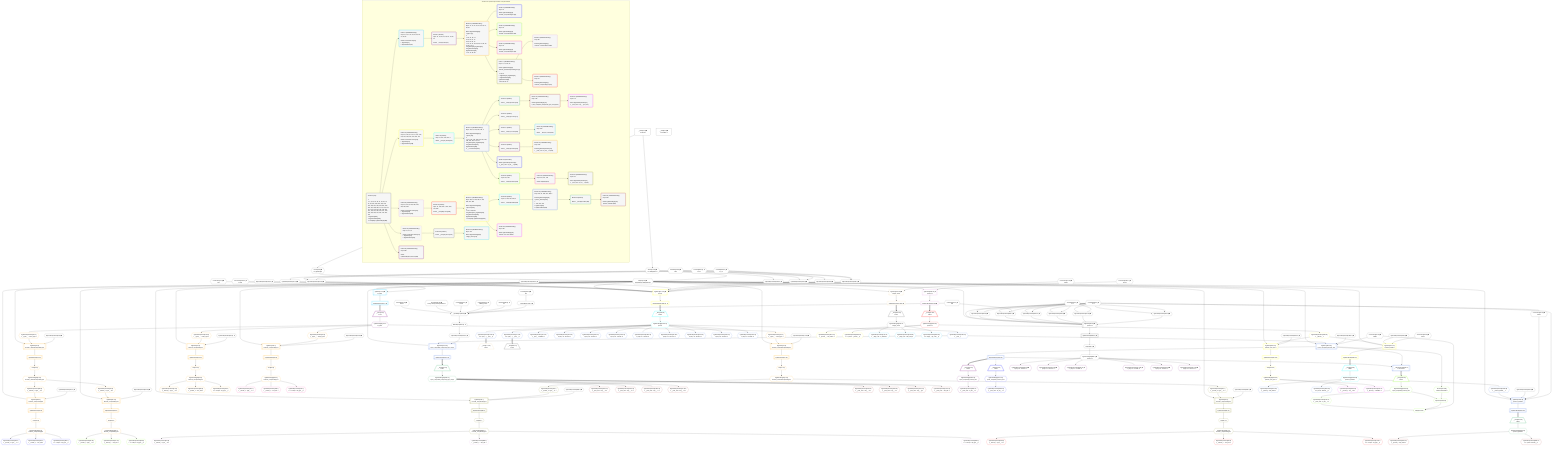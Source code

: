 %%{init: {'themeVariables': { 'fontSize': '12px'}}}%%
graph TD
    classDef path fill:#eee,stroke:#000,color:#000
    classDef plan fill:#fff,stroke-width:1px,color:#000
    classDef itemplan fill:#fff,stroke-width:2px,color:#000
    classDef unbatchedplan fill:#dff,stroke-width:1px,color:#000
    classDef sideeffectplan fill:#fcc,stroke-width:2px,color:#000
    classDef bucket fill:#f6f6f6,color:#000,stroke-width:2px,text-align:left


    %% plan dependencies
    __InputObject145{{"__InputObject[145∈0] ➊"}}:::plan
    Constant321{{"Constant[321∈0] ➊<br />ᐸ419ᐳ"}}:::plan
    Constant322{{"Constant[322∈0] ➊<br />ᐸ'easy cheesy baked potatoes'ᐳ"}}:::plan
    Constant323{{"Constant[323∈0] ➊<br />ᐸ'red'ᐳ"}}:::plan
    Constant324{{"Constant[324∈0] ➊<br />ᐸ'BAR_FOO'ᐳ"}}:::plan
    Constant325{{"Constant[325∈0] ➊<br />ᐸ''ᐳ"}}:::plan
    __InputObject151{{"__InputObject[151∈0] ➊"}}:::plan
    Constant327{{"Constant[327∈0] ➊<br />ᐸ8ᐳ"}}:::plan
    Constant321 & Constant322 & Constant323 & Constant324 & Constant325 & __InputObject151 & Constant327 --> __InputObject145
    PgSelect282[["PgSelect[282∈0] ➊<br />ᐸpersonᐳ"]]:::plan
    Object11{{"Object[11∈0] ➊<br />ᐸ{pgSettings,withPgClient}ᐳ"}}:::plan
    Constant328{{"Constant[328∈0] ➊<br />ᐸ1ᐳ"}}:::plan
    PgFromExpression290{{"PgFromExpression[290∈0] ➊"}}:::plan
    PgFromExpression296{{"PgFromExpression[296∈0] ➊"}}:::plan
    PgFromExpression301{{"PgFromExpression[301∈0] ➊"}}:::plan
    PgFromExpression306{{"PgFromExpression[306∈0] ➊"}}:::plan
    PgFromExpression311{{"PgFromExpression[311∈0] ➊"}}:::plan
    PgFromExpression316{{"PgFromExpression[316∈0] ➊"}}:::plan
    Object11 & Constant328 & PgFromExpression290 & PgFromExpression296 & PgFromExpression301 & PgFromExpression306 & PgFromExpression311 & PgFromExpression316 --> PgSelect282
    Connection12{{"Connection[12∈0] ➊<br />ᐸ8ᐳ"}}:::plan
    Connection105{{"Connection[105∈0] ➊<br />ᐸ103ᐳ"}}:::plan
    Connection191{{"Connection[191∈0] ➊<br />ᐸ188ᐳ"}}:::plan
    Connection221{{"Connection[221∈0] ➊<br />ᐸ219ᐳ"}}:::plan
    Connection236{{"Connection[236∈0] ➊<br />ᐸ231ᐳ"}}:::plan
    Connection251{{"Connection[251∈0] ➊<br />ᐸ246ᐳ"}}:::plan
    Constant328 --> Connection251
    Connection271{{"Connection[271∈0] ➊<br />ᐸ269ᐳ"}}:::plan
    Constant329{{"Constant[329∈0] ➊<br />ᐸ7ᐳ"}}:::plan
    Constant328 & Constant329 --> PgFromExpression290
    Constant328 & Constant327 & Constant329 --> PgFromExpression296
    Constant328 & Constant329 --> PgFromExpression301
    Constant328 & Constant329 --> PgFromExpression306
    Constant328 & Constant329 --> PgFromExpression311
    Constant328 & Constant329 --> PgFromExpression316
    Access9{{"Access[9∈0] ➊<br />ᐸ2.pgSettingsᐳ"}}:::plan
    Access10{{"Access[10∈0] ➊<br />ᐸ2.withPgClientᐳ"}}:::plan
    Access9 & Access10 --> Object11
    PgFromExpression117{{"PgFromExpression[117∈0] ➊"}}:::plan
    Constant318{{"Constant[318∈0] ➊<br />ᐸ15ᐳ"}}:::plan
    Constant318 --> PgFromExpression117
    PgFromExpression122{{"PgFromExpression[122∈0] ➊"}}:::plan
    Constant319{{"Constant[319∈0] ➊<br />ᐸ20ᐳ"}}:::plan
    Constant320{{"Constant[320∈0] ➊<br />ᐸ'[...]'ᐳ"}}:::plan
    Constant319 & Constant320 --> PgFromExpression122
    PgFromExpression129{{"PgFromExpression[129∈0] ➊"}}:::plan
    Constant318 --> PgFromExpression129
    PgFromExpression134{{"PgFromExpression[134∈0] ➊"}}:::plan
    Constant319 & Constant320 --> PgFromExpression134
    PgFromExpression138{{"PgFromExpression[138∈0] ➊"}}:::plan
    Constant318 --> PgFromExpression138
    PgFromExpression143{{"PgFromExpression[143∈0] ➊"}}:::plan
    Constant319 & Constant320 --> PgFromExpression143
    Constant326{{"Constant[326∈0] ➊<br />ᐸ5ᐳ"}}:::plan
    Constant326 --> __InputObject151
    __Value2["__Value[2∈0] ➊<br />ᐸcontextᐳ"]:::plan
    __Value2 --> Access9
    __Value2 --> Access10
    PgFromExpression113{{"PgFromExpression[113∈0] ➊"}}:::plan
    PgFromExpression125{{"PgFromExpression[125∈0] ➊"}}:::plan
    BakedInput154{{"BakedInput[154∈0] ➊"}}:::plan
    __InputObject145 --> BakedInput154
    PgFromExpression160{{"PgFromExpression[160∈0] ➊"}}:::plan
    BakedInput154 --> PgFromExpression160
    First284{{"First[284∈0] ➊"}}:::plan
    PgSelectRows285[["PgSelectRows[285∈0] ➊"]]:::plan
    PgSelectRows285 --> First284
    PgSelect282 --> PgSelectRows285
    PgSelectSingle286{{"PgSelectSingle[286∈0] ➊<br />ᐸpersonᐳ"}}:::plan
    First284 --> PgSelectSingle286
    __Value4["__Value[4∈0] ➊<br />ᐸrootValueᐳ"]:::plan
    PgFromExpression23{{"PgFromExpression[23∈0] ➊"}}:::plan
    PgFromExpression34{{"PgFromExpression[34∈0] ➊"}}:::plan
    PgFromExpression41{{"PgFromExpression[41∈0] ➊"}}:::plan
    PgFromExpression52{{"PgFromExpression[52∈0] ➊"}}:::plan
    PgFromExpression63{{"PgFromExpression[63∈0] ➊"}}:::plan
    PgFromExpression74{{"PgFromExpression[74∈0] ➊"}}:::plan
    PgFromExpression83{{"PgFromExpression[83∈0] ➊"}}:::plan
    PgFromExpression94{{"PgFromExpression[94∈0] ➊"}}:::plan
    PgFromExpression190{{"PgFromExpression[190∈0] ➊"}}:::plan
    PgFromExpression235{{"PgFromExpression[235∈0] ➊"}}:::plan
    PgFromExpression250{{"PgFromExpression[250∈0] ➊"}}:::plan
    PgFromExpression262{{"PgFromExpression[262∈0] ➊"}}:::plan
    PgSelect14[["PgSelect[14∈1] ➊<br />ᐸtypesᐳ"]]:::plan
    Object11 & Connection12 --> PgSelect14
    PgSelectRows15[["PgSelectRows[15∈1] ➊"]]:::plan
    PgSelect14 --> PgSelectRows15
    __Item16[/"__Item[16∈2]<br />ᐸ15ᐳ"\]:::itemplan
    PgSelectRows15 ==> __Item16
    PgSelectSingle17{{"PgSelectSingle[17∈2]<br />ᐸtypesᐳ"}}:::plan
    __Item16 --> PgSelectSingle17
    PgSelect19[["PgSelect[19∈3]<br />ᐸfrmcdc_compoundTypeᐳ"]]:::plan
    PgClassExpression18{{"PgClassExpression[18∈3]<br />ᐸ__types__....ound_type”ᐳ"}}:::plan
    Object11 & PgClassExpression18 & PgFromExpression23 --> PgSelect19
    PgSelect32[["PgSelect[32∈3]<br />ᐸfrmcdc_nestedCompoundTypeᐳ"]]:::plan
    PgClassExpression31{{"PgClassExpression[31∈3]<br />ᐸ__types__....ound_type”ᐳ"}}:::plan
    Object11 & PgClassExpression31 & PgFromExpression34 --> PgSelect32
    PgSelect39[["PgSelect[39∈3]<br />ᐸfrmcdc_compoundTypeᐳ"]]:::plan
    PgClassExpression38{{"PgClassExpression[38∈3]<br />ᐸ__frmcdc_n...type__.”a”ᐳ"}}:::plan
    Object11 & PgClassExpression38 & PgFromExpression41 --> PgSelect39
    PgSelect50[["PgSelect[50∈3]<br />ᐸfrmcdc_compoundTypeᐳ"]]:::plan
    PgClassExpression49{{"PgClassExpression[49∈3]<br />ᐸ__frmcdc_n...type__.”b”ᐳ"}}:::plan
    Object11 & PgClassExpression49 & PgFromExpression52 --> PgSelect50
    PgSelect61[["PgSelect[61∈3]<br />ᐸfrmcdc_compoundTypeᐳ"]]:::plan
    PgClassExpression60{{"PgClassExpression[60∈3]<br />ᐸ__types__....ound_type”ᐳ"}}:::plan
    Object11 & PgClassExpression60 & PgFromExpression63 --> PgSelect61
    PgSelect72[["PgSelect[72∈3]<br />ᐸfrmcdc_nestedCompoundTypeᐳ"]]:::plan
    PgClassExpression71{{"PgClassExpression[71∈3]<br />ᐸ__types__....ound_type”ᐳ"}}:::plan
    Object11 & PgClassExpression71 & PgFromExpression74 --> PgSelect72
    PgSelectSingle17 --> PgClassExpression18
    First24{{"First[24∈3]"}}:::plan
    PgSelectRows25[["PgSelectRows[25∈3]"]]:::plan
    PgSelectRows25 --> First24
    PgSelect19 --> PgSelectRows25
    PgSelectSingle26{{"PgSelectSingle[26∈3]<br />ᐸfrmcdc_compoundTypeᐳ"}}:::plan
    First24 --> PgSelectSingle26
    PgClassExpression27{{"PgClassExpression[27∈3]<br />ᐸ__frmcdc_c...type__.”a”ᐳ"}}:::plan
    PgSelectSingle26 --> PgClassExpression27
    PgClassExpression28{{"PgClassExpression[28∈3]<br />ᐸ__frmcdc_c....”foo_bar”ᐳ"}}:::plan
    PgSelectSingle26 --> PgClassExpression28
    PgClassExpression30{{"PgClassExpression[30∈3]<br />ᐸ”c”.”compo...nd_type__)ᐳ"}}:::plan
    PgSelectSingle26 --> PgClassExpression30
    PgSelectSingle17 --> PgClassExpression31
    First35{{"First[35∈3]"}}:::plan
    PgSelectRows36[["PgSelectRows[36∈3]"]]:::plan
    PgSelectRows36 --> First35
    PgSelect32 --> PgSelectRows36
    PgSelectSingle37{{"PgSelectSingle[37∈3]<br />ᐸfrmcdc_nestedCompoundTypeᐳ"}}:::plan
    First35 --> PgSelectSingle37
    PgSelectSingle37 --> PgClassExpression38
    First42{{"First[42∈3]"}}:::plan
    PgSelectRows43[["PgSelectRows[43∈3]"]]:::plan
    PgSelectRows43 --> First42
    PgSelect39 --> PgSelectRows43
    PgSelectSingle44{{"PgSelectSingle[44∈3]<br />ᐸfrmcdc_compoundTypeᐳ"}}:::plan
    First42 --> PgSelectSingle44
    PgSelectSingle37 --> PgClassExpression49
    First53{{"First[53∈3]"}}:::plan
    PgSelectRows54[["PgSelectRows[54∈3]"]]:::plan
    PgSelectRows54 --> First53
    PgSelect50 --> PgSelectRows54
    PgSelectSingle55{{"PgSelectSingle[55∈3]<br />ᐸfrmcdc_compoundTypeᐳ"}}:::plan
    First53 --> PgSelectSingle55
    PgSelectSingle17 --> PgClassExpression60
    First64{{"First[64∈3]"}}:::plan
    PgSelectRows65[["PgSelectRows[65∈3]"]]:::plan
    PgSelectRows65 --> First64
    PgSelect61 --> PgSelectRows65
    PgSelectSingle66{{"PgSelectSingle[66∈3]<br />ᐸfrmcdc_compoundTypeᐳ"}}:::plan
    First64 --> PgSelectSingle66
    PgSelectSingle17 --> PgClassExpression71
    First75{{"First[75∈3]"}}:::plan
    PgSelectRows76[["PgSelectRows[76∈3]"]]:::plan
    PgSelectRows76 --> First75
    PgSelect72 --> PgSelectRows76
    PgSelectSingle77{{"PgSelectSingle[77∈3]<br />ᐸfrmcdc_nestedCompoundTypeᐳ"}}:::plan
    First75 --> PgSelectSingle77
    PgClassExpression45{{"PgClassExpression[45∈4]<br />ᐸ__frmcdc_c...type__.”a”ᐳ"}}:::plan
    PgSelectSingle44 --> PgClassExpression45
    PgClassExpression46{{"PgClassExpression[46∈4]<br />ᐸ__frmcdc_c....”foo_bar”ᐳ"}}:::plan
    PgSelectSingle44 --> PgClassExpression46
    PgClassExpression48{{"PgClassExpression[48∈4]<br />ᐸ”c”.”compo...nd_type__)ᐳ"}}:::plan
    PgSelectSingle44 --> PgClassExpression48
    PgClassExpression56{{"PgClassExpression[56∈5]<br />ᐸ__frmcdc_c...type__.”a”ᐳ"}}:::plan
    PgSelectSingle55 --> PgClassExpression56
    PgClassExpression57{{"PgClassExpression[57∈5]<br />ᐸ__frmcdc_c....”foo_bar”ᐳ"}}:::plan
    PgSelectSingle55 --> PgClassExpression57
    PgClassExpression59{{"PgClassExpression[59∈5]<br />ᐸ”c”.”compo...nd_type__)ᐳ"}}:::plan
    PgSelectSingle55 --> PgClassExpression59
    PgClassExpression67{{"PgClassExpression[67∈6]<br />ᐸ__frmcdc_c...type__.”a”ᐳ"}}:::plan
    PgSelectSingle66 --> PgClassExpression67
    PgClassExpression68{{"PgClassExpression[68∈6]<br />ᐸ__frmcdc_c....”foo_bar”ᐳ"}}:::plan
    PgSelectSingle66 --> PgClassExpression68
    PgClassExpression70{{"PgClassExpression[70∈6]<br />ᐸ”c”.”compo...nd_type__)ᐳ"}}:::plan
    PgSelectSingle66 --> PgClassExpression70
    PgSelect79[["PgSelect[79∈7]<br />ᐸfrmcdc_compoundTypeᐳ"]]:::plan
    PgClassExpression78{{"PgClassExpression[78∈7]<br />ᐸ__frmcdc_n...type__.”a”ᐳ"}}:::plan
    Object11 & PgClassExpression78 & PgFromExpression83 --> PgSelect79
    PgSelect92[["PgSelect[92∈7]<br />ᐸfrmcdc_compoundTypeᐳ"]]:::plan
    PgClassExpression91{{"PgClassExpression[91∈7]<br />ᐸ__frmcdc_n...type__.”b”ᐳ"}}:::plan
    Object11 & PgClassExpression91 & PgFromExpression94 --> PgSelect92
    PgSelectSingle77 --> PgClassExpression78
    First84{{"First[84∈7]"}}:::plan
    PgSelectRows85[["PgSelectRows[85∈7]"]]:::plan
    PgSelectRows85 --> First84
    PgSelect79 --> PgSelectRows85
    PgSelectSingle86{{"PgSelectSingle[86∈7]<br />ᐸfrmcdc_compoundTypeᐳ"}}:::plan
    First84 --> PgSelectSingle86
    PgSelectSingle77 --> PgClassExpression91
    First95{{"First[95∈7]"}}:::plan
    PgSelectRows96[["PgSelectRows[96∈7]"]]:::plan
    PgSelectRows96 --> First95
    PgSelect92 --> PgSelectRows96
    PgSelectSingle97{{"PgSelectSingle[97∈7]<br />ᐸfrmcdc_compoundTypeᐳ"}}:::plan
    First95 --> PgSelectSingle97
    PgClassExpression87{{"PgClassExpression[87∈8]<br />ᐸ__frmcdc_c...type__.”a”ᐳ"}}:::plan
    PgSelectSingle86 --> PgClassExpression87
    PgClassExpression88{{"PgClassExpression[88∈8]<br />ᐸ__frmcdc_c....”foo_bar”ᐳ"}}:::plan
    PgSelectSingle86 --> PgClassExpression88
    PgClassExpression90{{"PgClassExpression[90∈8]<br />ᐸ”c”.”compo...nd_type__)ᐳ"}}:::plan
    PgSelectSingle86 --> PgClassExpression90
    PgClassExpression98{{"PgClassExpression[98∈9]<br />ᐸ__frmcdc_c...type__.”a”ᐳ"}}:::plan
    PgSelectSingle97 --> PgClassExpression98
    PgClassExpression99{{"PgClassExpression[99∈9]<br />ᐸ__frmcdc_c....”foo_bar”ᐳ"}}:::plan
    PgSelectSingle97 --> PgClassExpression99
    PgClassExpression101{{"PgClassExpression[101∈9]<br />ᐸ”c”.”compo...nd_type__)ᐳ"}}:::plan
    PgSelectSingle97 --> PgClassExpression101
    PgSelect107[["PgSelect[107∈10] ➊<br />ᐸpostᐳ"]]:::plan
    Object11 & Connection105 & PgFromExpression113 & PgFromExpression117 & PgFromExpression122 & PgFromExpression125 & PgFromExpression129 & PgFromExpression134 & PgFromExpression138 & PgFromExpression143 --> PgSelect107
    PgSelectRows108[["PgSelectRows[108∈10] ➊"]]:::plan
    PgSelect107 --> PgSelectRows108
    __Item109[/"__Item[109∈11]<br />ᐸ108ᐳ"\]:::itemplan
    PgSelectRows108 ==> __Item109
    PgSelectSingle110{{"PgSelectSingle[110∈11]<br />ᐸpostᐳ"}}:::plan
    __Item109 --> PgSelectSingle110
    PgSelect192[["PgSelect[192∈12]<br />ᐸpost_computed_interval_setᐳ"]]:::plan
    PgClassExpression112{{"PgClassExpression[112∈12]<br />ᐸ__post__ᐳ"}}:::plan
    Object11 & PgClassExpression112 & PgFromExpression190 & Connection191 --> PgSelect192
    PgSelect156[["PgSelect[156∈12]<br />ᐸpost_computed_compound_type_arrayᐳ"]]:::plan
    Object11 & PgClassExpression112 & PgFromExpression160 --> PgSelect156
    __ListTransform204[["__ListTransform[204∈12]<br />ᐸeach:203ᐳ"]]:::plan
    PgSelectRows193[["PgSelectRows[193∈12]"]]:::plan
    PgSelectRows193 & PgSelect192 --> __ListTransform204
    PgClassExpression111{{"PgClassExpression[111∈12]<br />ᐸ__post__.”headline”ᐳ"}}:::plan
    PgSelectSingle110 --> PgClassExpression111
    PgSelectSingle110 --> PgClassExpression112
    PgClassExpression114{{"PgClassExpression[114∈12]<br />ᐸ(1/0) /* E...ferred! */ᐳ"}}:::plan
    PgSelectSingle110 --> PgClassExpression114
    PgClassExpression118{{"PgClassExpression[118∈12]<br />ᐸ(1/0) /* E...ferred! */ᐳ"}}:::plan
    PgSelectSingle110 --> PgClassExpression118
    PgClassExpression123{{"PgClassExpression[123∈12]<br />ᐸ(1/0) /* E...ferred! */ᐳ"}}:::plan
    PgSelectSingle110 --> PgClassExpression123
    PgClassExpression126{{"PgClassExpression[126∈12]<br />ᐸ(1/0) /* E...ferred! */ᐳ"}}:::plan
    PgSelectSingle110 --> PgClassExpression126
    PgClassExpression130{{"PgClassExpression[130∈12]<br />ᐸ(1/0) /* E...ferred! */ᐳ"}}:::plan
    PgSelectSingle110 --> PgClassExpression130
    PgClassExpression135{{"PgClassExpression[135∈12]<br />ᐸ(1/0) /* E...ferred! */ᐳ"}}:::plan
    PgSelectSingle110 --> PgClassExpression135
    PgClassExpression139{{"PgClassExpression[139∈12]<br />ᐸ(1/0) /* E...ferred! */ᐳ"}}:::plan
    PgSelectSingle110 --> PgClassExpression139
    PgClassExpression144{{"PgClassExpression[144∈12]<br />ᐸ(1/0) /* E...ferred! */ᐳ"}}:::plan
    PgSelectSingle110 --> PgClassExpression144
    PgSelectRows161[["PgSelectRows[161∈12]"]]:::plan
    PgSelect156 --> PgSelectRows161
    PgClassExpression176{{"PgClassExpression[176∈12]<br />ᐸ”a”.”post_...(__post__)ᐳ"}}:::plan
    PgSelectSingle110 --> PgClassExpression176
    PgClassExpression179{{"PgClassExpression[179∈12]<br />ᐸ”a”.”post_...(__post__)ᐳ"}}:::plan
    PgSelectSingle110 --> PgClassExpression179
    PgSelect192 --> PgSelectRows193
    __Item162[/"__Item[162∈13]<br />ᐸ161ᐳ"\]:::itemplan
    PgSelectRows161 ==> __Item162
    PgSelectSingle163{{"PgSelectSingle[163∈13]<br />ᐸpost_computed_compound_type_arrayᐳ"}}:::plan
    __Item162 --> PgSelectSingle163
    PgClassExpression164{{"PgClassExpression[164∈14]<br />ᐸ__post_com...rray__.”a”ᐳ"}}:::plan
    PgSelectSingle163 --> PgClassExpression164
    PgClassExpression165{{"PgClassExpression[165∈14]<br />ᐸ__post_com...rray__.”b”ᐳ"}}:::plan
    PgSelectSingle163 --> PgClassExpression165
    PgClassExpression166{{"PgClassExpression[166∈14]<br />ᐸ__post_com...rray__.”c”ᐳ"}}:::plan
    PgSelectSingle163 --> PgClassExpression166
    PgClassExpression167{{"PgClassExpression[167∈14]<br />ᐸ__post_com...rray__.”d”ᐳ"}}:::plan
    PgSelectSingle163 --> PgClassExpression167
    PgClassExpression168{{"PgClassExpression[168∈14]<br />ᐸ__post_com...rray__.”e”ᐳ"}}:::plan
    PgSelectSingle163 --> PgClassExpression168
    PgClassExpression169{{"PgClassExpression[169∈14]<br />ᐸ__post_com...rray__.”f”ᐳ"}}:::plan
    PgSelectSingle163 --> PgClassExpression169
    PgClassExpression170{{"PgClassExpression[170∈14]<br />ᐸ__post_com...rray__.”g”ᐳ"}}:::plan
    PgSelectSingle163 --> PgClassExpression170
    PgClassExpression174{{"PgClassExpression[174∈14]<br />ᐸ__post_com....”foo_bar”ᐳ"}}:::plan
    PgSelectSingle163 --> PgClassExpression174
    __Item177[/"__Item[177∈16]<br />ᐸ176ᐳ"\]:::itemplan
    PgClassExpression176 ==> __Item177
    __Item180[/"__Item[180∈17]<br />ᐸ179ᐳ"\]:::itemplan
    PgClassExpression179 ==> __Item180
    __Item194[/"__Item[194∈19]<br />ᐸ193ᐳ"\]:::itemplan
    PgSelectRows193 ==> __Item194
    PgSelectSingle195{{"PgSelectSingle[195∈19]<br />ᐸpost_computed_interval_setᐳ"}}:::plan
    __Item194 --> PgSelectSingle195
    PgClassExpression196{{"PgClassExpression[196∈19]<br />ᐸ__post_com...al_set__.vᐳ"}}:::plan
    PgSelectSingle195 --> PgClassExpression196
    __Item206[/"__Item[206∈21]<br />ᐸ193ᐳ"\]:::itemplan
    PgSelectRows193 -.-> __Item206
    PgSelectSingle207{{"PgSelectSingle[207∈21]<br />ᐸpost_computed_interval_setᐳ"}}:::plan
    __Item206 --> PgSelectSingle207
    PgClassExpression208{{"PgClassExpression[208∈21]<br />ᐸ__post_com...al_set__.vᐳ"}}:::plan
    PgSelectSingle207 --> PgClassExpression208
    Edge212{{"Edge[212∈22]"}}:::plan
    PgClassExpression211{{"PgClassExpression[211∈22]<br />ᐸ__post_com...al_set__.vᐳ"}}:::plan
    PgCursor214{{"PgCursor[214∈22]"}}:::plan
    PgClassExpression211 & PgCursor214 & Connection191 --> Edge212
    PgSelectSingle210{{"PgSelectSingle[210∈22]<br />ᐸpost_computed_interval_setᐳ"}}:::plan
    Access213{{"Access[213∈22]<br />ᐸ192.cursorDetailsᐳ"}}:::plan
    PgSelectSingle210 & Access213 --> PgCursor214
    __Item209[/"__Item[209∈22]<br />ᐸ204ᐳ"\]:::itemplan
    __ListTransform204 ==> __Item209
    __Item209 --> PgSelectSingle210
    PgSelectSingle210 --> PgClassExpression211
    PgSelect192 --> Access213
    PgSelect223[["PgSelect[223∈25] ➊<br />ᐸpersonᐳ"]]:::plan
    Object11 & Connection221 --> PgSelect223
    PgSelectRows224[["PgSelectRows[224∈25] ➊"]]:::plan
    PgSelect223 --> PgSelectRows224
    __Item225[/"__Item[225∈26]<br />ᐸ224ᐳ"\]:::itemplan
    PgSelectRows224 ==> __Item225
    PgSelectSingle226{{"PgSelectSingle[226∈26]<br />ᐸpersonᐳ"}}:::plan
    __Item225 --> PgSelectSingle226
    PgSelect237[["PgSelect[237∈27]<br />ᐸperson_friendsᐳ"]]:::plan
    PgClassExpression228{{"PgClassExpression[228∈27]<br />ᐸ__person__ᐳ"}}:::plan
    Object11 & PgClassExpression228 & PgFromExpression235 & Connection236 --> PgSelect237
    PgSelect260[["PgSelect[260∈27]<br />ᐸperson_first_postᐳ"]]:::plan
    Object11 & PgClassExpression228 & PgFromExpression262 --> PgSelect260
    PgClassExpression227{{"PgClassExpression[227∈27]<br />ᐸ__person__...full_name”ᐳ"}}:::plan
    PgSelectSingle226 --> PgClassExpression227
    PgSelectSingle226 --> PgClassExpression228
    PgClassExpression229{{"PgClassExpression[229∈27]<br />ᐸ”c”.”perso..._person__)ᐳ"}}:::plan
    PgSelectSingle226 --> PgClassExpression229
    PgSelectRows238[["PgSelectRows[238∈27]"]]:::plan
    PgSelect237 --> PgSelectRows238
    First263{{"First[263∈27]"}}:::plan
    PgSelectRows264[["PgSelectRows[264∈27]"]]:::plan
    PgSelectRows264 --> First263
    PgSelect260 --> PgSelectRows264
    PgSelectSingle265{{"PgSelectSingle[265∈27]<br />ᐸperson_first_postᐳ"}}:::plan
    First263 --> PgSelectSingle265
    __Item239[/"__Item[239∈28]<br />ᐸ238ᐳ"\]:::itemplan
    PgSelectRows238 ==> __Item239
    PgSelectSingle240{{"PgSelectSingle[240∈28]<br />ᐸperson_friendsᐳ"}}:::plan
    __Item239 --> PgSelectSingle240
    PgSelect252[["PgSelect[252∈29]<br />ᐸperson_friendsᐳ"]]:::plan
    PgClassExpression242{{"PgClassExpression[242∈29]<br />ᐸ__person_friends__ᐳ"}}:::plan
    Object11 & PgClassExpression242 & PgFromExpression250 & Connection251 & Constant328 --> PgSelect252
    PgClassExpression241{{"PgClassExpression[241∈29]<br />ᐸ__person_f...full_name”ᐳ"}}:::plan
    PgSelectSingle240 --> PgClassExpression241
    PgSelectSingle240 --> PgClassExpression242
    PgClassExpression243{{"PgClassExpression[243∈29]<br />ᐸ”c”.”perso...friends__)ᐳ"}}:::plan
    PgSelectSingle240 --> PgClassExpression243
    PgSelectRows253[["PgSelectRows[253∈29]"]]:::plan
    PgSelect252 --> PgSelectRows253
    __Item254[/"__Item[254∈30]<br />ᐸ253ᐳ"\]:::itemplan
    PgSelectRows253 ==> __Item254
    PgSelectSingle255{{"PgSelectSingle[255∈30]<br />ᐸperson_friendsᐳ"}}:::plan
    __Item254 --> PgSelectSingle255
    PgClassExpression256{{"PgClassExpression[256∈31]<br />ᐸ__person_f...full_name”ᐳ"}}:::plan
    PgSelectSingle255 --> PgClassExpression256
    PgClassExpression258{{"PgClassExpression[258∈31]<br />ᐸ”c”.”perso...friends__)ᐳ"}}:::plan
    PgSelectSingle255 --> PgClassExpression258
    PgClassExpression266{{"PgClassExpression[266∈32]<br />ᐸ__person_f...ost__.”id”ᐳ"}}:::plan
    PgSelectSingle265 --> PgClassExpression266
    PgClassExpression267{{"PgClassExpression[267∈32]<br />ᐸ__person_f...”headline”ᐳ"}}:::plan
    PgSelectSingle265 --> PgClassExpression267
    PgSelect273[["PgSelect[273∈33] ➊<br />ᐸedge_caseᐳ"]]:::plan
    Object11 & Connection271 --> PgSelect273
    PgSelectRows274[["PgSelectRows[274∈33] ➊"]]:::plan
    PgSelect273 --> PgSelectRows274
    __Item275[/"__Item[275∈34]<br />ᐸ274ᐳ"\]:::itemplan
    PgSelectRows274 ==> __Item275
    PgSelectSingle276{{"PgSelectSingle[276∈34]<br />ᐸedge_caseᐳ"}}:::plan
    __Item275 --> PgSelectSingle276
    PgClassExpression277{{"PgClassExpression[277∈35]<br />ᐸ__edge_cas...s_default”ᐳ"}}:::plan
    PgSelectSingle276 --> PgClassExpression277
    PgClassExpression278{{"PgClassExpression[278∈35]<br />ᐸ__edge_cas...cast_easy”ᐳ"}}:::plan
    PgSelectSingle276 --> PgClassExpression278
    PgClassExpression280{{"PgClassExpression[280∈35]<br />ᐸ”c”.”edge_...ge_case__)ᐳ"}}:::plan
    PgSelectSingle276 --> PgClassExpression280
    PgClassExpression291{{"PgClassExpression[291∈36] ➊<br />ᐸ(1/0) /* E...ferred! */ᐳ"}}:::plan
    PgSelectSingle286 --> PgClassExpression291
    PgClassExpression297{{"PgClassExpression[297∈36] ➊<br />ᐸ(1/0) /* E...ferred! */ᐳ"}}:::plan
    PgSelectSingle286 --> PgClassExpression297
    PgClassExpression302{{"PgClassExpression[302∈36] ➊<br />ᐸ(1/0) /* E...ferred! */ᐳ"}}:::plan
    PgSelectSingle286 --> PgClassExpression302
    PgClassExpression307{{"PgClassExpression[307∈36] ➊<br />ᐸ(1/0) /* E...ferred! */ᐳ"}}:::plan
    PgSelectSingle286 --> PgClassExpression307
    PgClassExpression312{{"PgClassExpression[312∈36] ➊<br />ᐸ(1/0) /* E...ferred! */ᐳ"}}:::plan
    PgSelectSingle286 --> PgClassExpression312
    PgClassExpression317{{"PgClassExpression[317∈36] ➊<br />ᐸ(1/0) /* E...ferred! */ᐳ"}}:::plan
    PgSelectSingle286 --> PgClassExpression317

    %% define steps

    subgraph "Buckets for queries/v4/procedure-computed-fields"
    Bucket0("Bucket 0 (root)<br /><br />1: <br />ᐳ: 6, 9, 10, 23, 34, 41, 52, 63, 74, 83, 94, 190, 235, 250, 262, 318, 319, 320, 321, 322, 323, 324, 325, 326, 327, 328, 329, 11, 12, 105, 113, 117, 122, 125, 129, 134, 138, 143, 151, 191, 221, 236, 251, 271, 290, 296, 301, 306, 311, 316, 145, 154, 160<br />2: PgSelect[282]<br />3: PgSelectRows[285]<br />ᐳ: First[284], PgSelectSingle[286]"):::bucket
    classDef bucket0 stroke:#696969
    class Bucket0,__Value2,__Value4,Access9,Access10,Object11,Connection12,PgFromExpression23,PgFromExpression34,PgFromExpression41,PgFromExpression52,PgFromExpression63,PgFromExpression74,PgFromExpression83,PgFromExpression94,Connection105,PgFromExpression113,PgFromExpression117,PgFromExpression122,PgFromExpression125,PgFromExpression129,PgFromExpression134,PgFromExpression138,PgFromExpression143,__InputObject145,__InputObject151,BakedInput154,PgFromExpression160,PgFromExpression190,Connection191,Connection221,PgFromExpression235,Connection236,PgFromExpression250,Connection251,PgFromExpression262,Connection271,PgSelect282,First284,PgSelectRows285,PgSelectSingle286,PgFromExpression290,PgFromExpression296,PgFromExpression301,PgFromExpression306,PgFromExpression311,PgFromExpression316,Constant318,Constant319,Constant320,Constant321,Constant322,Constant323,Constant324,Constant325,Constant326,Constant327,Constant328,Constant329 bucket0
    Bucket1("Bucket 1 (nullableBoundary)<br />Deps: 11, 12, 6, 23, 34, 41, 52, 63, 74, 83, 94<br /><br />ROOT Connectionᐸ8ᐳ[12]<br />1: PgSelect[14]<br />2: PgSelectRows[15]"):::bucket
    classDef bucket1 stroke:#00bfff
    class Bucket1,PgSelect14,PgSelectRows15 bucket1
    Bucket2("Bucket 2 (listItem)<br />Deps: 11, 23, 34, 41, 52, 63, 74, 83, 94<br /><br />ROOT __Item{2}ᐸ15ᐳ[16]"):::bucket
    classDef bucket2 stroke:#7f007f
    class Bucket2,__Item16,PgSelectSingle17 bucket2
    Bucket3("Bucket 3 (nullableBoundary)<br />Deps: 17, 11, 23, 34, 41, 52, 63, 74, 83, 94<br /><br />ROOT PgSelectSingle{2}ᐸtypesᐳ[17]<br />1: <br />ᐳ: 18, 31, 60, 71<br />2: 19, 32, 61, 72<br />3: 25, 36, 65, 76<br />ᐳ: 24, 26, 27, 28, 30, 35, 37, 38, 49, 64, 66, 75, 77<br />4: PgSelect[39], PgSelect[50]<br />5: PgSelectRows[43], PgSelectRows[54]<br />ᐳ: 42, 44, 53, 55"):::bucket
    classDef bucket3 stroke:#ffa500
    class Bucket3,PgClassExpression18,PgSelect19,First24,PgSelectRows25,PgSelectSingle26,PgClassExpression27,PgClassExpression28,PgClassExpression30,PgClassExpression31,PgSelect32,First35,PgSelectRows36,PgSelectSingle37,PgClassExpression38,PgSelect39,First42,PgSelectRows43,PgSelectSingle44,PgClassExpression49,PgSelect50,First53,PgSelectRows54,PgSelectSingle55,PgClassExpression60,PgSelect61,First64,PgSelectRows65,PgSelectSingle66,PgClassExpression71,PgSelect72,First75,PgSelectRows76,PgSelectSingle77 bucket3
    Bucket4("Bucket 4 (nullableBoundary)<br />Deps: 44<br /><br />ROOT PgSelectSingle{3}ᐸfrmcdc_compoundTypeᐳ[44]"):::bucket
    classDef bucket4 stroke:#0000ff
    class Bucket4,PgClassExpression45,PgClassExpression46,PgClassExpression48 bucket4
    Bucket5("Bucket 5 (nullableBoundary)<br />Deps: 55<br /><br />ROOT PgSelectSingle{3}ᐸfrmcdc_compoundTypeᐳ[55]"):::bucket
    classDef bucket5 stroke:#7fff00
    class Bucket5,PgClassExpression56,PgClassExpression57,PgClassExpression59 bucket5
    Bucket6("Bucket 6 (nullableBoundary)<br />Deps: 66<br /><br />ROOT PgSelectSingle{3}ᐸfrmcdc_compoundTypeᐳ[66]"):::bucket
    classDef bucket6 stroke:#ff1493
    class Bucket6,PgClassExpression67,PgClassExpression68,PgClassExpression70 bucket6
    Bucket7("Bucket 7 (nullableBoundary)<br />Deps: 77, 11, 83, 94<br /><br />ROOT PgSelectSingle{3}ᐸfrmcdc_nestedCompoundTypeᐳ[77]<br />1: <br />ᐳ: 78, 91<br />2: PgSelect[79], PgSelect[92]<br />3: PgSelectRows[85], PgSelectRows[96]<br />ᐳ: 84, 86, 95, 97"):::bucket
    classDef bucket7 stroke:#808000
    class Bucket7,PgClassExpression78,PgSelect79,First84,PgSelectRows85,PgSelectSingle86,PgClassExpression91,PgSelect92,First95,PgSelectRows96,PgSelectSingle97 bucket7
    Bucket8("Bucket 8 (nullableBoundary)<br />Deps: 86<br /><br />ROOT PgSelectSingle{7}ᐸfrmcdc_compoundTypeᐳ[86]"):::bucket
    classDef bucket8 stroke:#dda0dd
    class Bucket8,PgClassExpression87,PgClassExpression88,PgClassExpression90 bucket8
    Bucket9("Bucket 9 (nullableBoundary)<br />Deps: 97<br /><br />ROOT PgSelectSingle{7}ᐸfrmcdc_compoundTypeᐳ[97]"):::bucket
    classDef bucket9 stroke:#ff0000
    class Bucket9,PgClassExpression98,PgClassExpression99,PgClassExpression101 bucket9
    Bucket10("Bucket 10 (nullableBoundary)<br />Deps: 11, 105, 6, 113, 117, 122, 125, 129, 134, 138, 143, 160, 190, 191<br /><br />ROOT Connectionᐸ103ᐳ[105]<br />1: PgSelect[107]<br />2: PgSelectRows[108]"):::bucket
    classDef bucket10 stroke:#ffff00
    class Bucket10,PgSelect107,PgSelectRows108 bucket10
    Bucket11("Bucket 11 (listItem)<br />Deps: 11, 160, 190, 191, 6<br /><br />ROOT __Item{11}ᐸ108ᐳ[109]"):::bucket
    classDef bucket11 stroke:#00ffff
    class Bucket11,__Item109,PgSelectSingle110 bucket11
    Bucket12("Bucket 12 (nullableBoundary)<br />Deps: 110, 11, 160, 190, 191, 6<br /><br />ROOT PgSelectSingle{11}ᐸpostᐳ[110]<br />1: <br />ᐳ: 111, 112, 114, 118, 123, 126, 130, 135, 139, 144, 176, 179<br />2: PgSelect[156], PgSelect[192]<br />3: PgSelectRows[161], PgSelectRows[193]<br />4: __ListTransform[204]"):::bucket
    classDef bucket12 stroke:#4169e1
    class Bucket12,PgClassExpression111,PgClassExpression112,PgClassExpression114,PgClassExpression118,PgClassExpression123,PgClassExpression126,PgClassExpression130,PgClassExpression135,PgClassExpression139,PgClassExpression144,PgSelect156,PgSelectRows161,PgClassExpression176,PgClassExpression179,PgSelect192,PgSelectRows193,__ListTransform204 bucket12
    Bucket13("Bucket 13 (listItem)<br /><br />ROOT __Item{13}ᐸ161ᐳ[162]"):::bucket
    classDef bucket13 stroke:#3cb371
    class Bucket13,__Item162,PgSelectSingle163 bucket13
    Bucket14("Bucket 14 (nullableBoundary)<br />Deps: 163<br /><br />ROOT PgSelectSingle{13}ᐸpost_computed_compound_type_arrayᐳ[163]"):::bucket
    classDef bucket14 stroke:#a52a2a
    class Bucket14,PgClassExpression164,PgClassExpression165,PgClassExpression166,PgClassExpression167,PgClassExpression168,PgClassExpression169,PgClassExpression170,PgClassExpression174 bucket14
    Bucket15("Bucket 15 (nullableBoundary)<br />Deps: 170<br /><br />ROOT PgClassExpression{14}ᐸ__post_com...rray__.”g”ᐳ[170]"):::bucket
    classDef bucket15 stroke:#ff00ff
    class Bucket15 bucket15
    Bucket16("Bucket 16 (listItem)<br /><br />ROOT __Item{16}ᐸ176ᐳ[177]"):::bucket
    classDef bucket16 stroke:#f5deb3
    class Bucket16,__Item177 bucket16
    Bucket17("Bucket 17 (listItem)<br /><br />ROOT __Item{17}ᐸ179ᐳ[180]"):::bucket
    classDef bucket17 stroke:#696969
    class Bucket17,__Item180 bucket17
    Bucket18("Bucket 18 (nullableBoundary)<br />Deps: 180<br /><br />ROOT __Item{17}ᐸ179ᐳ[180]"):::bucket
    classDef bucket18 stroke:#00bfff
    class Bucket18 bucket18
    Bucket19("Bucket 19 (listItem)<br /><br />ROOT __Item{19}ᐸ193ᐳ[194]"):::bucket
    classDef bucket19 stroke:#7f007f
    class Bucket19,__Item194,PgSelectSingle195,PgClassExpression196 bucket19
    Bucket20("Bucket 20 (nullableBoundary)<br />Deps: 196<br /><br />ROOT PgClassExpression{19}ᐸ__post_com...al_set__.vᐳ[196]"):::bucket
    classDef bucket20 stroke:#ffa500
    class Bucket20 bucket20
    Bucket21("Bucket 21 (subroutine)<br /><br />ROOT PgClassExpression{21}ᐸ__post_com...al_set__.vᐳ[208]"):::bucket
    classDef bucket21 stroke:#0000ff
    class Bucket21,__Item206,PgSelectSingle207,PgClassExpression208 bucket21
    Bucket22("Bucket 22 (listItem)<br />Deps: 191, 192<br /><br />ROOT __Item{22}ᐸ204ᐳ[209]"):::bucket
    classDef bucket22 stroke:#7fff00
    class Bucket22,__Item209,PgSelectSingle210,PgClassExpression211,Edge212,Access213,PgCursor214 bucket22
    Bucket23("Bucket 23 (nullableBoundary)<br />Deps: 212, 211, 214<br /><br />ROOT Edge{22}[212]"):::bucket
    classDef bucket23 stroke:#ff1493
    class Bucket23 bucket23
    Bucket24("Bucket 24 (nullableBoundary)<br />Deps: 211<br /><br />ROOT PgClassExpression{22}ᐸ__post_com...al_set__.vᐳ[211]"):::bucket
    classDef bucket24 stroke:#808000
    class Bucket24 bucket24
    Bucket25("Bucket 25 (nullableBoundary)<br />Deps: 11, 221, 6, 235, 236, 262, 250, 251, 328<br /><br />ROOT Connectionᐸ219ᐳ[221]<br />1: PgSelect[223]<br />2: PgSelectRows[224]"):::bucket
    classDef bucket25 stroke:#dda0dd
    class Bucket25,PgSelect223,PgSelectRows224 bucket25
    Bucket26("Bucket 26 (listItem)<br />Deps: 11, 235, 236, 6, 262, 250, 251, 328<br /><br />ROOT __Item{26}ᐸ224ᐳ[225]"):::bucket
    classDef bucket26 stroke:#ff0000
    class Bucket26,__Item225,PgSelectSingle226 bucket26
    Bucket27("Bucket 27 (nullableBoundary)<br />Deps: 226, 11, 235, 236, 6, 262, 250, 251, 328<br /><br />ROOT PgSelectSingle{26}ᐸpersonᐳ[226]<br />1: <br />ᐳ: 227, 228, 229<br />2: PgSelect[237], PgSelect[260]<br />3: PgSelectRows[238], PgSelectRows[264]<br />ᐳ: First[263], PgSelectSingle[265]"):::bucket
    classDef bucket27 stroke:#ffff00
    class Bucket27,PgClassExpression227,PgClassExpression228,PgClassExpression229,PgSelect237,PgSelectRows238,PgSelect260,First263,PgSelectRows264,PgSelectSingle265 bucket27
    Bucket28("Bucket 28 (listItem)<br />Deps: 11, 250, 251, 328, 6<br /><br />ROOT __Item{28}ᐸ238ᐳ[239]"):::bucket
    classDef bucket28 stroke:#00ffff
    class Bucket28,__Item239,PgSelectSingle240 bucket28
    Bucket29("Bucket 29 (nullableBoundary)<br />Deps: 240, 11, 250, 251, 328, 6<br /><br />ROOT PgSelectSingle{28}ᐸperson_friendsᐳ[240]<br />1: <br />ᐳ: 241, 242, 243<br />2: PgSelect[252]<br />3: PgSelectRows[253]"):::bucket
    classDef bucket29 stroke:#4169e1
    class Bucket29,PgClassExpression241,PgClassExpression242,PgClassExpression243,PgSelect252,PgSelectRows253 bucket29
    Bucket30("Bucket 30 (listItem)<br /><br />ROOT __Item{30}ᐸ253ᐳ[254]"):::bucket
    classDef bucket30 stroke:#3cb371
    class Bucket30,__Item254,PgSelectSingle255 bucket30
    Bucket31("Bucket 31 (nullableBoundary)<br />Deps: 255<br /><br />ROOT PgSelectSingle{30}ᐸperson_friendsᐳ[255]"):::bucket
    classDef bucket31 stroke:#a52a2a
    class Bucket31,PgClassExpression256,PgClassExpression258 bucket31
    Bucket32("Bucket 32 (nullableBoundary)<br />Deps: 265<br /><br />ROOT PgSelectSingle{27}ᐸperson_first_postᐳ[265]"):::bucket
    classDef bucket32 stroke:#ff00ff
    class Bucket32,PgClassExpression266,PgClassExpression267 bucket32
    Bucket33("Bucket 33 (nullableBoundary)<br />Deps: 11, 271, 6<br /><br />ROOT Connectionᐸ269ᐳ[271]<br />1: PgSelect[273]<br />2: PgSelectRows[274]"):::bucket
    classDef bucket33 stroke:#f5deb3
    class Bucket33,PgSelect273,PgSelectRows274 bucket33
    Bucket34("Bucket 34 (listItem)<br /><br />ROOT __Item{34}ᐸ274ᐳ[275]"):::bucket
    classDef bucket34 stroke:#696969
    class Bucket34,__Item275,PgSelectSingle276 bucket34
    Bucket35("Bucket 35 (nullableBoundary)<br />Deps: 276<br /><br />ROOT PgSelectSingle{34}ᐸedge_caseᐳ[276]"):::bucket
    classDef bucket35 stroke:#00bfff
    class Bucket35,PgClassExpression277,PgClassExpression278,PgClassExpression280 bucket35
    Bucket36("Bucket 36 (nullableBoundary)<br />Deps: 286<br /><br />ROOT PgSelectSingleᐸpersonᐳ[286]"):::bucket
    classDef bucket36 stroke:#7f007f
    class Bucket36,PgClassExpression291,PgClassExpression297,PgClassExpression302,PgClassExpression307,PgClassExpression312,PgClassExpression317 bucket36
    Bucket0 --> Bucket1 & Bucket10 & Bucket25 & Bucket33 & Bucket36
    Bucket1 --> Bucket2
    Bucket2 --> Bucket3
    Bucket3 --> Bucket4 & Bucket5 & Bucket6 & Bucket7
    Bucket7 --> Bucket8 & Bucket9
    Bucket10 --> Bucket11
    Bucket11 --> Bucket12
    Bucket12 --> Bucket13 & Bucket16 & Bucket17 & Bucket19 & Bucket21 & Bucket22
    Bucket13 --> Bucket14
    Bucket14 --> Bucket15
    Bucket17 --> Bucket18
    Bucket19 --> Bucket20
    Bucket22 --> Bucket23
    Bucket23 --> Bucket24
    Bucket25 --> Bucket26
    Bucket26 --> Bucket27
    Bucket27 --> Bucket28 & Bucket32
    Bucket28 --> Bucket29
    Bucket29 --> Bucket30
    Bucket30 --> Bucket31
    Bucket33 --> Bucket34
    Bucket34 --> Bucket35
    end